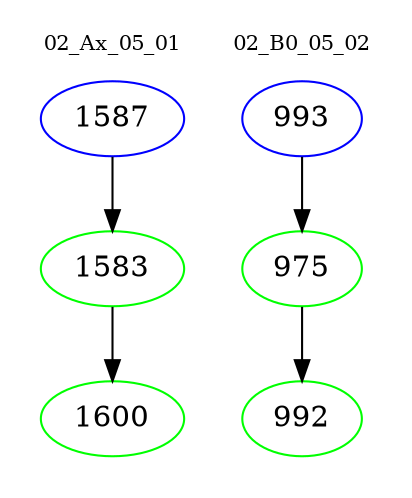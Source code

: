 digraph{
subgraph cluster_0 {
color = white
label = "02_Ax_05_01";
fontsize=10;
T0_1587 [label="1587", color="blue"]
T0_1587 -> T0_1583 [color="black"]
T0_1583 [label="1583", color="green"]
T0_1583 -> T0_1600 [color="black"]
T0_1600 [label="1600", color="green"]
}
subgraph cluster_1 {
color = white
label = "02_B0_05_02";
fontsize=10;
T1_993 [label="993", color="blue"]
T1_993 -> T1_975 [color="black"]
T1_975 [label="975", color="green"]
T1_975 -> T1_992 [color="black"]
T1_992 [label="992", color="green"]
}
}
